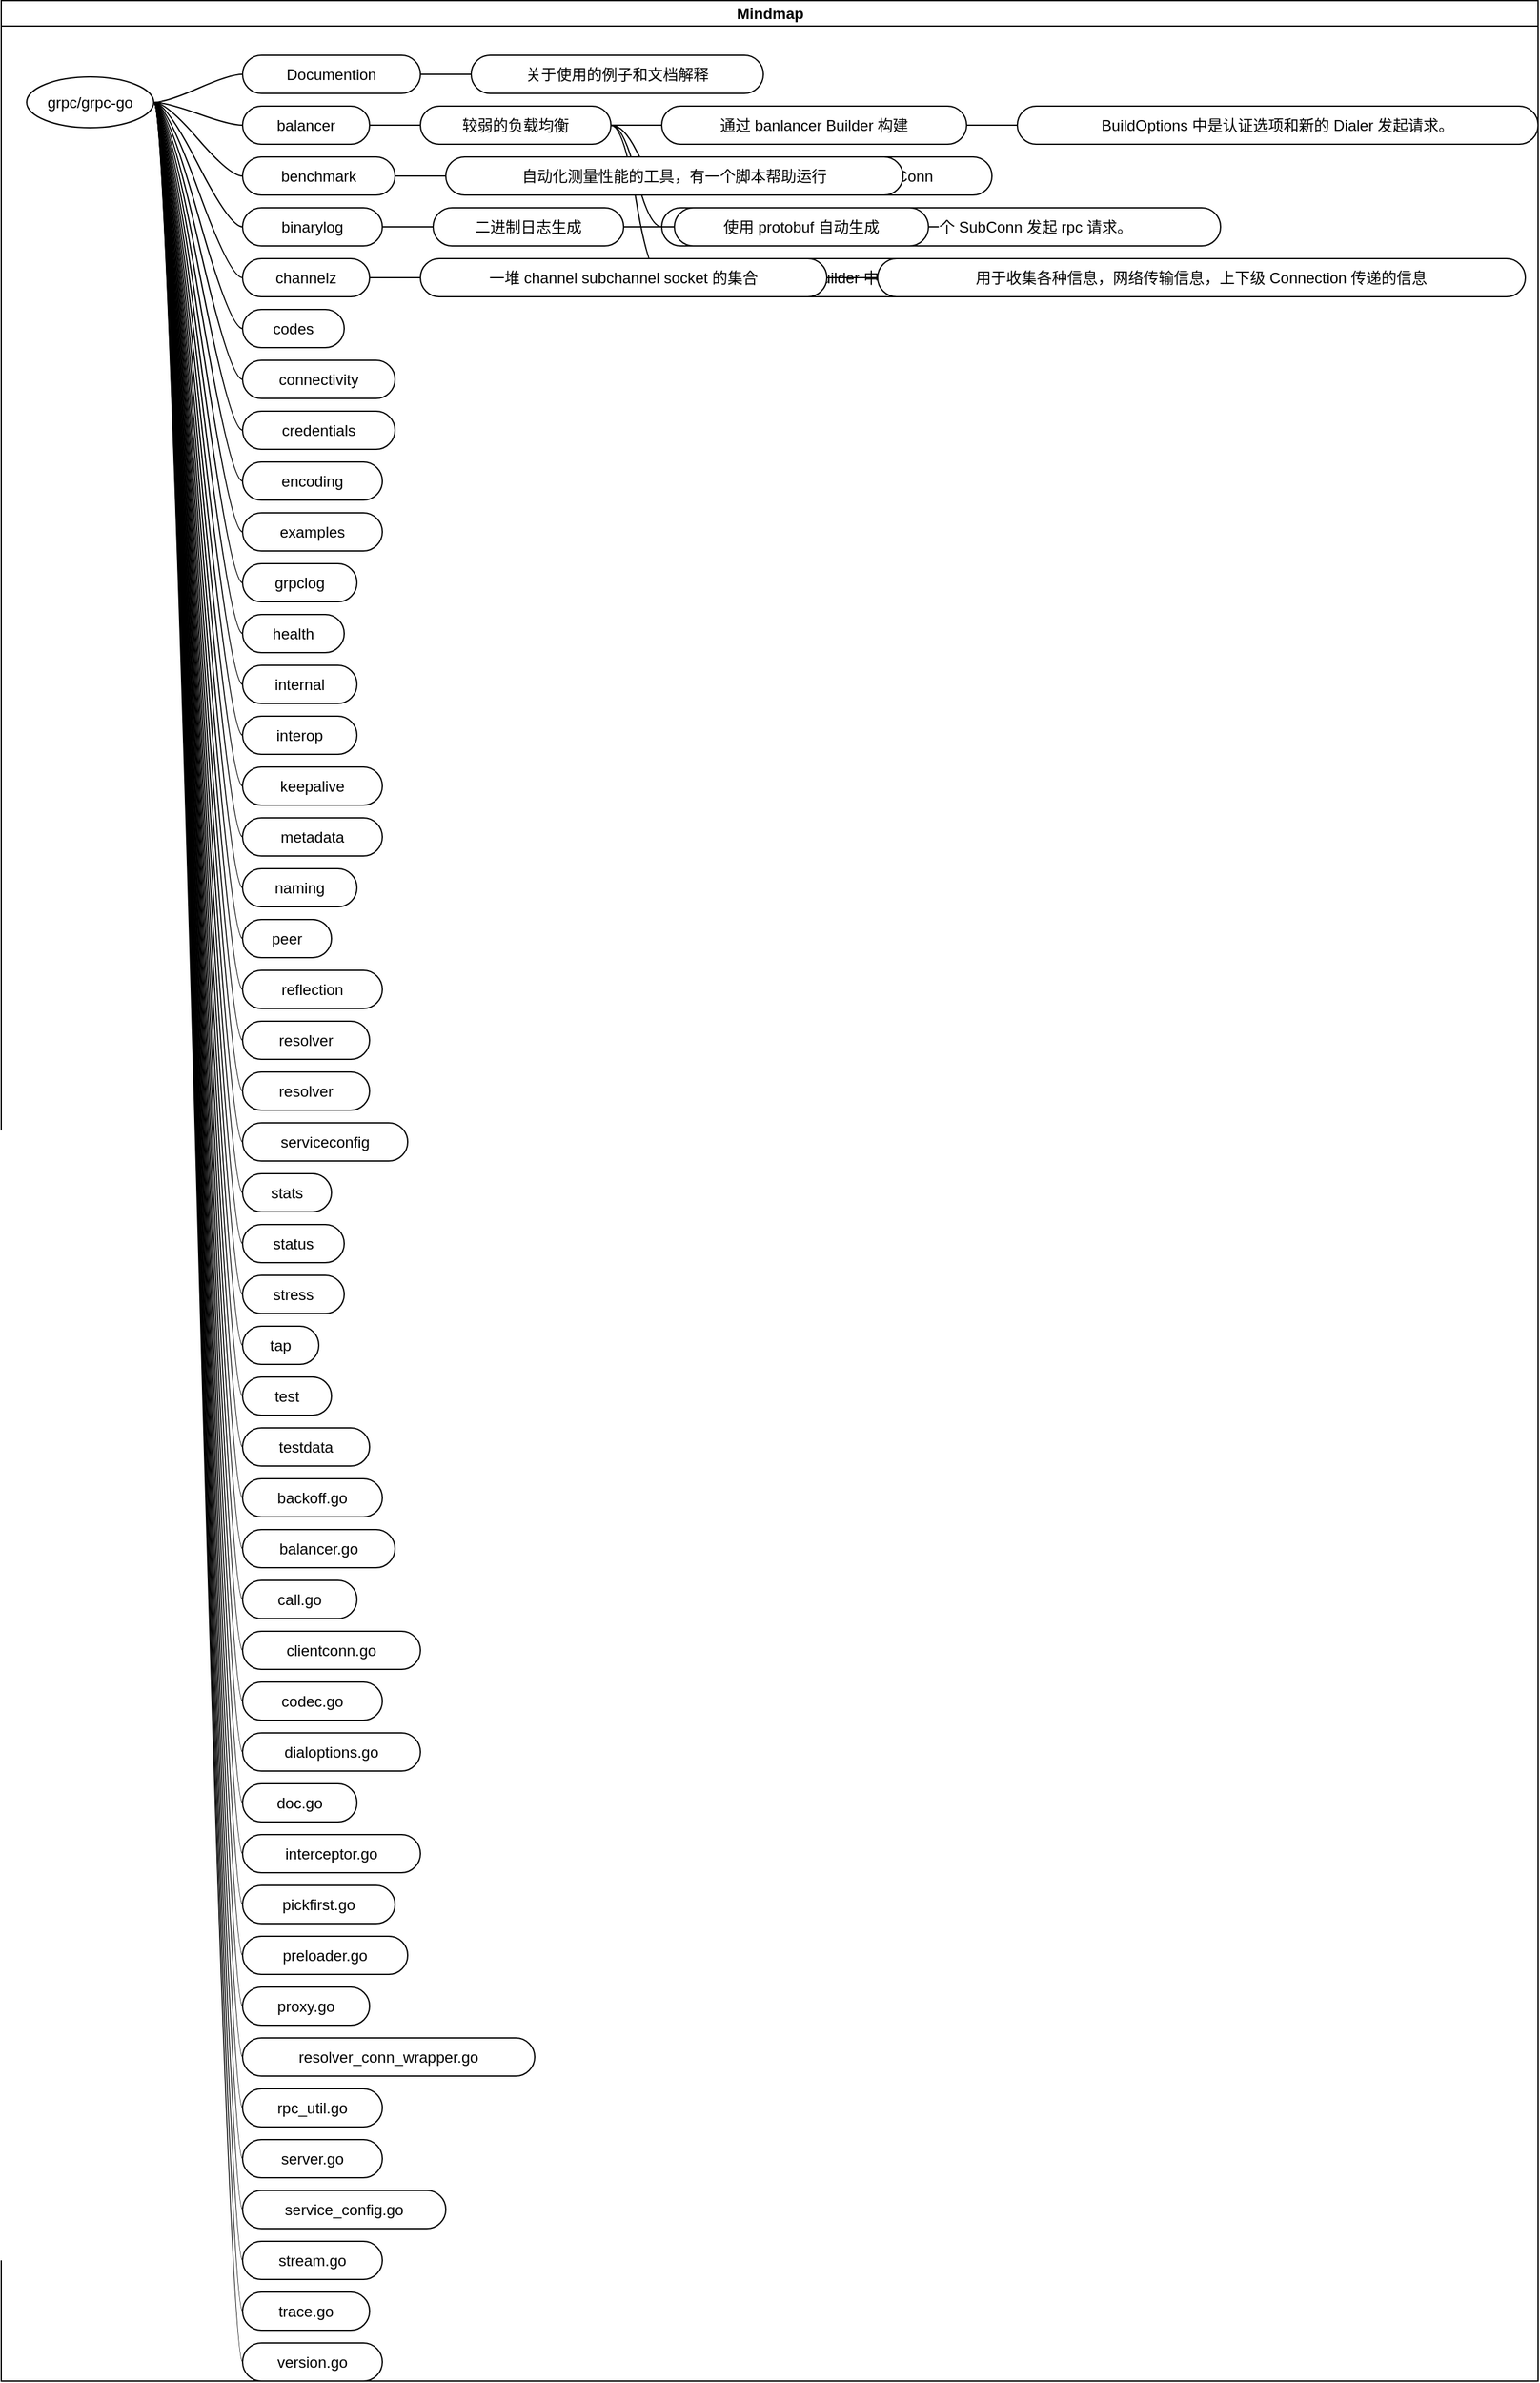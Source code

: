 <mxfile version="11.0.5" type="github"><diagram id="WzbWaNnA36ifMkDq0x9K" name="Page-1"><mxGraphModel dx="1426" dy="879" grid="1" gridSize="10" guides="1" tooltips="1" connect="1" arrows="1" fold="1" page="1" pageScale="1" pageWidth="827" pageHeight="1169" math="0" shadow="0"><root><mxCell id="0"/><mxCell id="1" parent="0"/><mxCell id="TxRJ0odnfyCISJ3edF9b-1" value="Mindmap" style="swimlane;html=1;startSize=20;horizontal=1;containerType=tree;" parent="1" vertex="1"><mxGeometry x="115" y="21.5" width="1210" height="1873" as="geometry"/></mxCell><mxCell id="TxRJ0odnfyCISJ3edF9b-2" value="" style="edgeStyle=entityRelationEdgeStyle;startArrow=none;endArrow=none;segment=10;curved=1;" parent="TxRJ0odnfyCISJ3edF9b-1" source="TxRJ0odnfyCISJ3edF9b-6" target="TxRJ0odnfyCISJ3edF9b-7" edge="1"><mxGeometry relative="1" as="geometry"/></mxCell><mxCell id="TxRJ0odnfyCISJ3edF9b-6" value="grpc/grpc-go" style="ellipse;whiteSpace=wrap;html=1;align=center;container=1;recursiveResize=0;treeFolding=1;treeMoving=1;" parent="TxRJ0odnfyCISJ3edF9b-1" vertex="1"><mxGeometry x="20" y="60" width="100" height="40" as="geometry"/></mxCell><mxCell id="TxRJ0odnfyCISJ3edF9b-7" value="Documention" style="whiteSpace=wrap;html=1;rounded=1;arcSize=50;align=center;verticalAlign=middle;container=1;recursiveResize=0;strokeWidth=1;autosize=1;spacing=4;treeFolding=1;treeMoving=1;" parent="TxRJ0odnfyCISJ3edF9b-1" vertex="1"><mxGeometry x="190" y="43" width="140" height="30" as="geometry"/></mxCell><mxCell id="TxRJ0odnfyCISJ3edF9b-13" value="" style="edgeStyle=entityRelationEdgeStyle;startArrow=none;endArrow=none;segment=10;curved=1;" parent="TxRJ0odnfyCISJ3edF9b-1" source="TxRJ0odnfyCISJ3edF9b-6" target="TxRJ0odnfyCISJ3edF9b-14" edge="1"><mxGeometry relative="1" as="geometry"><mxPoint x="140" y="100" as="sourcePoint"/></mxGeometry></mxCell><mxCell id="TxRJ0odnfyCISJ3edF9b-14" value="balancer" style="whiteSpace=wrap;html=1;rounded=1;arcSize=50;align=center;verticalAlign=middle;container=1;recursiveResize=0;strokeWidth=1;autosize=1;spacing=4;treeFolding=1;treeMoving=1;" parent="TxRJ0odnfyCISJ3edF9b-1" vertex="1"><mxGeometry x="190" y="83" width="100" height="30" as="geometry"/></mxCell><mxCell id="TxRJ0odnfyCISJ3edF9b-19" value="" style="edgeStyle=entityRelationEdgeStyle;startArrow=none;endArrow=none;segment=10;curved=1;" parent="TxRJ0odnfyCISJ3edF9b-1" source="TxRJ0odnfyCISJ3edF9b-6" target="TxRJ0odnfyCISJ3edF9b-20" edge="1"><mxGeometry relative="1" as="geometry"><mxPoint x="140" y="100" as="sourcePoint"/></mxGeometry></mxCell><mxCell id="TxRJ0odnfyCISJ3edF9b-20" value="benchmark" style="whiteSpace=wrap;html=1;rounded=1;arcSize=50;align=center;verticalAlign=middle;container=1;recursiveResize=0;strokeWidth=1;autosize=1;spacing=4;treeFolding=1;treeMoving=1;" parent="TxRJ0odnfyCISJ3edF9b-1" vertex="1"><mxGeometry x="190" y="123" width="120" height="30" as="geometry"/></mxCell><mxCell id="TxRJ0odnfyCISJ3edF9b-21" value="" style="edgeStyle=entityRelationEdgeStyle;startArrow=none;endArrow=none;segment=10;curved=1;" parent="TxRJ0odnfyCISJ3edF9b-1" source="TxRJ0odnfyCISJ3edF9b-6" target="TxRJ0odnfyCISJ3edF9b-22" edge="1"><mxGeometry relative="1" as="geometry"><mxPoint x="140" y="100" as="sourcePoint"/></mxGeometry></mxCell><mxCell id="TxRJ0odnfyCISJ3edF9b-22" value="binarylog" style="whiteSpace=wrap;html=1;rounded=1;arcSize=50;align=center;verticalAlign=middle;container=1;recursiveResize=0;strokeWidth=1;autosize=1;spacing=4;treeFolding=1;treeMoving=1;" parent="TxRJ0odnfyCISJ3edF9b-1" vertex="1"><mxGeometry x="190" y="163" width="110" height="30" as="geometry"/></mxCell><mxCell id="TxRJ0odnfyCISJ3edF9b-23" value="" style="edgeStyle=entityRelationEdgeStyle;startArrow=none;endArrow=none;segment=10;curved=1;" parent="TxRJ0odnfyCISJ3edF9b-1" source="TxRJ0odnfyCISJ3edF9b-6" target="TxRJ0odnfyCISJ3edF9b-24" edge="1"><mxGeometry relative="1" as="geometry"><mxPoint x="140" y="100" as="sourcePoint"/></mxGeometry></mxCell><mxCell id="TxRJ0odnfyCISJ3edF9b-24" value="channelz" style="whiteSpace=wrap;html=1;rounded=1;arcSize=50;align=center;verticalAlign=middle;container=1;recursiveResize=0;strokeWidth=1;autosize=1;spacing=4;treeFolding=1;treeMoving=1;" parent="TxRJ0odnfyCISJ3edF9b-1" vertex="1"><mxGeometry x="190" y="203" width="100" height="30" as="geometry"/></mxCell><mxCell id="TxRJ0odnfyCISJ3edF9b-25" value="" style="edgeStyle=entityRelationEdgeStyle;startArrow=none;endArrow=none;segment=10;curved=1;" parent="TxRJ0odnfyCISJ3edF9b-1" source="TxRJ0odnfyCISJ3edF9b-6" target="TxRJ0odnfyCISJ3edF9b-26" edge="1"><mxGeometry relative="1" as="geometry"><mxPoint x="140" y="100" as="sourcePoint"/></mxGeometry></mxCell><mxCell id="TxRJ0odnfyCISJ3edF9b-26" value="codes&lt;br&gt;" style="whiteSpace=wrap;html=1;rounded=1;arcSize=50;align=center;verticalAlign=middle;container=1;recursiveResize=0;strokeWidth=1;autosize=1;spacing=4;treeFolding=1;treeMoving=1;" parent="TxRJ0odnfyCISJ3edF9b-1" vertex="1"><mxGeometry x="190" y="243" width="80" height="30" as="geometry"/></mxCell><mxCell id="TxRJ0odnfyCISJ3edF9b-27" value="" style="edgeStyle=entityRelationEdgeStyle;startArrow=none;endArrow=none;segment=10;curved=1;" parent="TxRJ0odnfyCISJ3edF9b-1" source="TxRJ0odnfyCISJ3edF9b-6" target="TxRJ0odnfyCISJ3edF9b-28" edge="1"><mxGeometry relative="1" as="geometry"><mxPoint x="140" y="100" as="sourcePoint"/></mxGeometry></mxCell><mxCell id="TxRJ0odnfyCISJ3edF9b-28" value="connectivity" style="whiteSpace=wrap;html=1;rounded=1;arcSize=50;align=center;verticalAlign=middle;container=1;recursiveResize=0;strokeWidth=1;autosize=1;spacing=4;treeFolding=1;treeMoving=1;" parent="TxRJ0odnfyCISJ3edF9b-1" vertex="1"><mxGeometry x="190" y="283" width="120" height="30" as="geometry"/></mxCell><mxCell id="TxRJ0odnfyCISJ3edF9b-29" value="" style="edgeStyle=entityRelationEdgeStyle;startArrow=none;endArrow=none;segment=10;curved=1;" parent="TxRJ0odnfyCISJ3edF9b-1" source="TxRJ0odnfyCISJ3edF9b-6" target="TxRJ0odnfyCISJ3edF9b-30" edge="1"><mxGeometry relative="1" as="geometry"><mxPoint x="140" y="100" as="sourcePoint"/></mxGeometry></mxCell><mxCell id="TxRJ0odnfyCISJ3edF9b-30" value="credentials&lt;br&gt;" style="whiteSpace=wrap;html=1;rounded=1;arcSize=50;align=center;verticalAlign=middle;container=1;recursiveResize=0;strokeWidth=1;autosize=1;spacing=4;treeFolding=1;treeMoving=1;" parent="TxRJ0odnfyCISJ3edF9b-1" vertex="1"><mxGeometry x="190" y="323" width="120" height="30" as="geometry"/></mxCell><mxCell id="TxRJ0odnfyCISJ3edF9b-31" value="" style="edgeStyle=entityRelationEdgeStyle;startArrow=none;endArrow=none;segment=10;curved=1;" parent="TxRJ0odnfyCISJ3edF9b-1" source="TxRJ0odnfyCISJ3edF9b-6" target="TxRJ0odnfyCISJ3edF9b-32" edge="1"><mxGeometry relative="1" as="geometry"><mxPoint x="140" y="100" as="sourcePoint"/></mxGeometry></mxCell><mxCell id="TxRJ0odnfyCISJ3edF9b-32" value="encoding&lt;br&gt;" style="whiteSpace=wrap;html=1;rounded=1;arcSize=50;align=center;verticalAlign=middle;container=1;recursiveResize=0;strokeWidth=1;autosize=1;spacing=4;treeFolding=1;treeMoving=1;" parent="TxRJ0odnfyCISJ3edF9b-1" vertex="1"><mxGeometry x="190" y="363" width="110" height="30" as="geometry"/></mxCell><mxCell id="TxRJ0odnfyCISJ3edF9b-33" value="" style="edgeStyle=entityRelationEdgeStyle;startArrow=none;endArrow=none;segment=10;curved=1;" parent="TxRJ0odnfyCISJ3edF9b-1" source="TxRJ0odnfyCISJ3edF9b-6" target="TxRJ0odnfyCISJ3edF9b-34" edge="1"><mxGeometry relative="1" as="geometry"><mxPoint x="140" y="100" as="sourcePoint"/></mxGeometry></mxCell><mxCell id="TxRJ0odnfyCISJ3edF9b-34" value="examples&lt;br&gt;" style="whiteSpace=wrap;html=1;rounded=1;arcSize=50;align=center;verticalAlign=middle;container=1;recursiveResize=0;strokeWidth=1;autosize=1;spacing=4;treeFolding=1;treeMoving=1;" parent="TxRJ0odnfyCISJ3edF9b-1" vertex="1"><mxGeometry x="190" y="403" width="110" height="30" as="geometry"/></mxCell><mxCell id="TxRJ0odnfyCISJ3edF9b-35" value="" style="edgeStyle=entityRelationEdgeStyle;startArrow=none;endArrow=none;segment=10;curved=1;" parent="TxRJ0odnfyCISJ3edF9b-1" source="TxRJ0odnfyCISJ3edF9b-6" target="TxRJ0odnfyCISJ3edF9b-36" edge="1"><mxGeometry relative="1" as="geometry"><mxPoint x="140" y="100" as="sourcePoint"/></mxGeometry></mxCell><mxCell id="TxRJ0odnfyCISJ3edF9b-36" value="grpclog&lt;br&gt;" style="whiteSpace=wrap;html=1;rounded=1;arcSize=50;align=center;verticalAlign=middle;container=1;recursiveResize=0;strokeWidth=1;autosize=1;spacing=4;treeFolding=1;treeMoving=1;" parent="TxRJ0odnfyCISJ3edF9b-1" vertex="1"><mxGeometry x="190" y="443" width="90" height="30" as="geometry"/></mxCell><mxCell id="TxRJ0odnfyCISJ3edF9b-37" value="" style="edgeStyle=entityRelationEdgeStyle;startArrow=none;endArrow=none;segment=10;curved=1;" parent="TxRJ0odnfyCISJ3edF9b-1" source="TxRJ0odnfyCISJ3edF9b-6" target="TxRJ0odnfyCISJ3edF9b-38" edge="1"><mxGeometry relative="1" as="geometry"><mxPoint x="140" y="100" as="sourcePoint"/></mxGeometry></mxCell><mxCell id="TxRJ0odnfyCISJ3edF9b-38" value="health" style="whiteSpace=wrap;html=1;rounded=1;arcSize=50;align=center;verticalAlign=middle;container=1;recursiveResize=0;strokeWidth=1;autosize=1;spacing=4;treeFolding=1;treeMoving=1;" parent="TxRJ0odnfyCISJ3edF9b-1" vertex="1"><mxGeometry x="190" y="483" width="80" height="30" as="geometry"/></mxCell><mxCell id="TxRJ0odnfyCISJ3edF9b-39" value="" style="edgeStyle=entityRelationEdgeStyle;startArrow=none;endArrow=none;segment=10;curved=1;" parent="TxRJ0odnfyCISJ3edF9b-1" source="TxRJ0odnfyCISJ3edF9b-6" target="TxRJ0odnfyCISJ3edF9b-40" edge="1"><mxGeometry relative="1" as="geometry"><mxPoint x="140" y="100" as="sourcePoint"/></mxGeometry></mxCell><mxCell id="TxRJ0odnfyCISJ3edF9b-40" value="internal" style="whiteSpace=wrap;html=1;rounded=1;arcSize=50;align=center;verticalAlign=middle;container=1;recursiveResize=0;strokeWidth=1;autosize=1;spacing=4;treeFolding=1;treeMoving=1;" parent="TxRJ0odnfyCISJ3edF9b-1" vertex="1"><mxGeometry x="190" y="523" width="90" height="30" as="geometry"/></mxCell><mxCell id="TxRJ0odnfyCISJ3edF9b-41" value="" style="edgeStyle=entityRelationEdgeStyle;startArrow=none;endArrow=none;segment=10;curved=1;" parent="TxRJ0odnfyCISJ3edF9b-1" source="TxRJ0odnfyCISJ3edF9b-6" target="TxRJ0odnfyCISJ3edF9b-42" edge="1"><mxGeometry relative="1" as="geometry"><mxPoint x="140" y="100" as="sourcePoint"/></mxGeometry></mxCell><mxCell id="TxRJ0odnfyCISJ3edF9b-42" value="interop" style="whiteSpace=wrap;html=1;rounded=1;arcSize=50;align=center;verticalAlign=middle;container=1;recursiveResize=0;strokeWidth=1;autosize=1;spacing=4;treeFolding=1;treeMoving=1;" parent="TxRJ0odnfyCISJ3edF9b-1" vertex="1"><mxGeometry x="190" y="563" width="90" height="30" as="geometry"/></mxCell><mxCell id="TxRJ0odnfyCISJ3edF9b-43" value="" style="edgeStyle=entityRelationEdgeStyle;startArrow=none;endArrow=none;segment=10;curved=1;" parent="TxRJ0odnfyCISJ3edF9b-1" source="TxRJ0odnfyCISJ3edF9b-6" target="TxRJ0odnfyCISJ3edF9b-44" edge="1"><mxGeometry relative="1" as="geometry"><mxPoint x="140" y="100" as="sourcePoint"/></mxGeometry></mxCell><mxCell id="TxRJ0odnfyCISJ3edF9b-44" value="keepalive" style="whiteSpace=wrap;html=1;rounded=1;arcSize=50;align=center;verticalAlign=middle;container=1;recursiveResize=0;strokeWidth=1;autosize=1;spacing=4;treeFolding=1;treeMoving=1;" parent="TxRJ0odnfyCISJ3edF9b-1" vertex="1"><mxGeometry x="190" y="603" width="110" height="30" as="geometry"/></mxCell><mxCell id="TxRJ0odnfyCISJ3edF9b-45" value="" style="edgeStyle=entityRelationEdgeStyle;startArrow=none;endArrow=none;segment=10;curved=1;" parent="TxRJ0odnfyCISJ3edF9b-1" source="TxRJ0odnfyCISJ3edF9b-6" target="TxRJ0odnfyCISJ3edF9b-46" edge="1"><mxGeometry relative="1" as="geometry"><mxPoint x="140" y="100" as="sourcePoint"/></mxGeometry></mxCell><mxCell id="TxRJ0odnfyCISJ3edF9b-46" value="metadata" style="whiteSpace=wrap;html=1;rounded=1;arcSize=50;align=center;verticalAlign=middle;container=1;recursiveResize=0;strokeWidth=1;autosize=1;spacing=4;treeFolding=1;treeMoving=1;" parent="TxRJ0odnfyCISJ3edF9b-1" vertex="1"><mxGeometry x="190" y="643" width="110" height="30" as="geometry"/></mxCell><mxCell id="TxRJ0odnfyCISJ3edF9b-47" value="" style="edgeStyle=entityRelationEdgeStyle;startArrow=none;endArrow=none;segment=10;curved=1;" parent="TxRJ0odnfyCISJ3edF9b-1" source="TxRJ0odnfyCISJ3edF9b-6" target="TxRJ0odnfyCISJ3edF9b-48" edge="1"><mxGeometry relative="1" as="geometry"><mxPoint x="140" y="100" as="sourcePoint"/></mxGeometry></mxCell><mxCell id="TxRJ0odnfyCISJ3edF9b-48" value="naming" style="whiteSpace=wrap;html=1;rounded=1;arcSize=50;align=center;verticalAlign=middle;container=1;recursiveResize=0;strokeWidth=1;autosize=1;spacing=4;treeFolding=1;treeMoving=1;" parent="TxRJ0odnfyCISJ3edF9b-1" vertex="1"><mxGeometry x="190" y="683" width="90" height="30" as="geometry"/></mxCell><mxCell id="TxRJ0odnfyCISJ3edF9b-49" value="" style="edgeStyle=entityRelationEdgeStyle;startArrow=none;endArrow=none;segment=10;curved=1;" parent="TxRJ0odnfyCISJ3edF9b-1" source="TxRJ0odnfyCISJ3edF9b-6" target="TxRJ0odnfyCISJ3edF9b-50" edge="1"><mxGeometry relative="1" as="geometry"><mxPoint x="140" y="100" as="sourcePoint"/></mxGeometry></mxCell><mxCell id="TxRJ0odnfyCISJ3edF9b-50" value="peer" style="whiteSpace=wrap;html=1;rounded=1;arcSize=50;align=center;verticalAlign=middle;container=1;recursiveResize=0;strokeWidth=1;autosize=1;spacing=4;treeFolding=1;treeMoving=1;" parent="TxRJ0odnfyCISJ3edF9b-1" vertex="1"><mxGeometry x="190" y="723" width="70" height="30" as="geometry"/></mxCell><mxCell id="TxRJ0odnfyCISJ3edF9b-51" value="" style="edgeStyle=entityRelationEdgeStyle;startArrow=none;endArrow=none;segment=10;curved=1;" parent="TxRJ0odnfyCISJ3edF9b-1" source="TxRJ0odnfyCISJ3edF9b-6" target="TxRJ0odnfyCISJ3edF9b-52" edge="1"><mxGeometry relative="1" as="geometry"><mxPoint x="140" y="100" as="sourcePoint"/></mxGeometry></mxCell><mxCell id="TxRJ0odnfyCISJ3edF9b-52" value="reflection" style="whiteSpace=wrap;html=1;rounded=1;arcSize=50;align=center;verticalAlign=middle;container=1;recursiveResize=0;strokeWidth=1;autosize=1;spacing=4;treeFolding=1;treeMoving=1;" parent="TxRJ0odnfyCISJ3edF9b-1" vertex="1"><mxGeometry x="190" y="763" width="110" height="30" as="geometry"/></mxCell><mxCell id="TxRJ0odnfyCISJ3edF9b-53" value="" style="edgeStyle=entityRelationEdgeStyle;startArrow=none;endArrow=none;segment=10;curved=1;" parent="TxRJ0odnfyCISJ3edF9b-1" source="TxRJ0odnfyCISJ3edF9b-6" target="TxRJ0odnfyCISJ3edF9b-54" edge="1"><mxGeometry relative="1" as="geometry"><mxPoint x="140" y="100" as="sourcePoint"/></mxGeometry></mxCell><mxCell id="TxRJ0odnfyCISJ3edF9b-54" value="resolver" style="whiteSpace=wrap;html=1;rounded=1;arcSize=50;align=center;verticalAlign=middle;container=1;recursiveResize=0;strokeWidth=1;autosize=1;spacing=4;treeFolding=1;treeMoving=1;" parent="TxRJ0odnfyCISJ3edF9b-1" vertex="1"><mxGeometry x="190" y="803" width="100" height="30" as="geometry"/></mxCell><mxCell id="TxRJ0odnfyCISJ3edF9b-55" value="" style="edgeStyle=entityRelationEdgeStyle;startArrow=none;endArrow=none;segment=10;curved=1;" parent="TxRJ0odnfyCISJ3edF9b-1" source="TxRJ0odnfyCISJ3edF9b-6" target="TxRJ0odnfyCISJ3edF9b-56" edge="1"><mxGeometry relative="1" as="geometry"><mxPoint x="140" y="100" as="sourcePoint"/></mxGeometry></mxCell><mxCell id="TxRJ0odnfyCISJ3edF9b-56" value="resolver" style="whiteSpace=wrap;html=1;rounded=1;arcSize=50;align=center;verticalAlign=middle;container=1;recursiveResize=0;strokeWidth=1;autosize=1;spacing=4;treeFolding=1;treeMoving=1;" parent="TxRJ0odnfyCISJ3edF9b-1" vertex="1"><mxGeometry x="190" y="843" width="100" height="30" as="geometry"/></mxCell><mxCell id="TxRJ0odnfyCISJ3edF9b-57" value="" style="edgeStyle=entityRelationEdgeStyle;startArrow=none;endArrow=none;segment=10;curved=1;" parent="TxRJ0odnfyCISJ3edF9b-1" source="TxRJ0odnfyCISJ3edF9b-6" target="TxRJ0odnfyCISJ3edF9b-58" edge="1"><mxGeometry relative="1" as="geometry"><mxPoint x="140" y="100" as="sourcePoint"/></mxGeometry></mxCell><mxCell id="TxRJ0odnfyCISJ3edF9b-58" value="serviceconfig" style="whiteSpace=wrap;html=1;rounded=1;arcSize=50;align=center;verticalAlign=middle;container=1;recursiveResize=0;strokeWidth=1;autosize=1;spacing=4;treeFolding=1;treeMoving=1;" parent="TxRJ0odnfyCISJ3edF9b-1" vertex="1"><mxGeometry x="190" y="883" width="130" height="30" as="geometry"/></mxCell><mxCell id="TxRJ0odnfyCISJ3edF9b-59" value="" style="edgeStyle=entityRelationEdgeStyle;startArrow=none;endArrow=none;segment=10;curved=1;" parent="TxRJ0odnfyCISJ3edF9b-1" source="TxRJ0odnfyCISJ3edF9b-6" target="TxRJ0odnfyCISJ3edF9b-60" edge="1"><mxGeometry relative="1" as="geometry"><mxPoint x="140" y="100" as="sourcePoint"/></mxGeometry></mxCell><mxCell id="TxRJ0odnfyCISJ3edF9b-60" value="stats" style="whiteSpace=wrap;html=1;rounded=1;arcSize=50;align=center;verticalAlign=middle;container=1;recursiveResize=0;strokeWidth=1;autosize=1;spacing=4;treeFolding=1;treeMoving=1;" parent="TxRJ0odnfyCISJ3edF9b-1" vertex="1"><mxGeometry x="190" y="923" width="70" height="30" as="geometry"/></mxCell><mxCell id="TxRJ0odnfyCISJ3edF9b-61" value="" style="edgeStyle=entityRelationEdgeStyle;startArrow=none;endArrow=none;segment=10;curved=1;" parent="TxRJ0odnfyCISJ3edF9b-1" source="TxRJ0odnfyCISJ3edF9b-6" target="TxRJ0odnfyCISJ3edF9b-62" edge="1"><mxGeometry relative="1" as="geometry"><mxPoint x="140" y="100" as="sourcePoint"/></mxGeometry></mxCell><mxCell id="TxRJ0odnfyCISJ3edF9b-62" value="status" style="whiteSpace=wrap;html=1;rounded=1;arcSize=50;align=center;verticalAlign=middle;container=1;recursiveResize=0;strokeWidth=1;autosize=1;spacing=4;treeFolding=1;treeMoving=1;" parent="TxRJ0odnfyCISJ3edF9b-1" vertex="1"><mxGeometry x="190" y="963" width="80" height="30" as="geometry"/></mxCell><mxCell id="TxRJ0odnfyCISJ3edF9b-63" value="" style="edgeStyle=entityRelationEdgeStyle;startArrow=none;endArrow=none;segment=10;curved=1;" parent="TxRJ0odnfyCISJ3edF9b-1" source="TxRJ0odnfyCISJ3edF9b-6" target="TxRJ0odnfyCISJ3edF9b-64" edge="1"><mxGeometry relative="1" as="geometry"><mxPoint x="140" y="100" as="sourcePoint"/></mxGeometry></mxCell><mxCell id="TxRJ0odnfyCISJ3edF9b-64" value="stress" style="whiteSpace=wrap;html=1;rounded=1;arcSize=50;align=center;verticalAlign=middle;container=1;recursiveResize=0;strokeWidth=1;autosize=1;spacing=4;treeFolding=1;treeMoving=1;" parent="TxRJ0odnfyCISJ3edF9b-1" vertex="1"><mxGeometry x="190" y="1003" width="80" height="30" as="geometry"/></mxCell><mxCell id="TxRJ0odnfyCISJ3edF9b-65" value="" style="edgeStyle=entityRelationEdgeStyle;startArrow=none;endArrow=none;segment=10;curved=1;" parent="TxRJ0odnfyCISJ3edF9b-1" source="TxRJ0odnfyCISJ3edF9b-6" target="TxRJ0odnfyCISJ3edF9b-66" edge="1"><mxGeometry relative="1" as="geometry"><mxPoint x="140" y="100" as="sourcePoint"/></mxGeometry></mxCell><mxCell id="TxRJ0odnfyCISJ3edF9b-66" value="tap" style="whiteSpace=wrap;html=1;rounded=1;arcSize=50;align=center;verticalAlign=middle;container=1;recursiveResize=0;strokeWidth=1;autosize=1;spacing=4;treeFolding=1;treeMoving=1;" parent="TxRJ0odnfyCISJ3edF9b-1" vertex="1"><mxGeometry x="190" y="1043" width="60" height="30" as="geometry"/></mxCell><mxCell id="TxRJ0odnfyCISJ3edF9b-67" value="" style="edgeStyle=entityRelationEdgeStyle;startArrow=none;endArrow=none;segment=10;curved=1;" parent="TxRJ0odnfyCISJ3edF9b-1" source="TxRJ0odnfyCISJ3edF9b-6" target="TxRJ0odnfyCISJ3edF9b-68" edge="1"><mxGeometry relative="1" as="geometry"><mxPoint x="140" y="100" as="sourcePoint"/></mxGeometry></mxCell><mxCell id="TxRJ0odnfyCISJ3edF9b-68" value="test" style="whiteSpace=wrap;html=1;rounded=1;arcSize=50;align=center;verticalAlign=middle;container=1;recursiveResize=0;strokeWidth=1;autosize=1;spacing=4;treeFolding=1;treeMoving=1;" parent="TxRJ0odnfyCISJ3edF9b-1" vertex="1"><mxGeometry x="190" y="1083" width="70" height="30" as="geometry"/></mxCell><mxCell id="TxRJ0odnfyCISJ3edF9b-69" value="" style="edgeStyle=entityRelationEdgeStyle;startArrow=none;endArrow=none;segment=10;curved=1;" parent="TxRJ0odnfyCISJ3edF9b-1" source="TxRJ0odnfyCISJ3edF9b-6" target="TxRJ0odnfyCISJ3edF9b-70" edge="1"><mxGeometry relative="1" as="geometry"><mxPoint x="140" y="100" as="sourcePoint"/></mxGeometry></mxCell><mxCell id="TxRJ0odnfyCISJ3edF9b-70" value="testdata" style="whiteSpace=wrap;html=1;rounded=1;arcSize=50;align=center;verticalAlign=middle;container=1;recursiveResize=0;strokeWidth=1;autosize=1;spacing=4;treeFolding=1;treeMoving=1;" parent="TxRJ0odnfyCISJ3edF9b-1" vertex="1"><mxGeometry x="190" y="1123" width="100" height="30" as="geometry"/></mxCell><mxCell id="TxRJ0odnfyCISJ3edF9b-71" value="" style="edgeStyle=entityRelationEdgeStyle;startArrow=none;endArrow=none;segment=10;curved=1;" parent="TxRJ0odnfyCISJ3edF9b-1" source="TxRJ0odnfyCISJ3edF9b-6" target="TxRJ0odnfyCISJ3edF9b-72" edge="1"><mxGeometry relative="1" as="geometry"><mxPoint x="140" y="100" as="sourcePoint"/></mxGeometry></mxCell><mxCell id="TxRJ0odnfyCISJ3edF9b-72" value="backoff.go" style="whiteSpace=wrap;html=1;rounded=1;arcSize=50;align=center;verticalAlign=middle;container=1;recursiveResize=0;strokeWidth=1;autosize=1;spacing=4;treeFolding=1;treeMoving=1;" parent="TxRJ0odnfyCISJ3edF9b-1" vertex="1"><mxGeometry x="190" y="1163" width="110" height="30" as="geometry"/></mxCell><mxCell id="TxRJ0odnfyCISJ3edF9b-73" value="" style="edgeStyle=entityRelationEdgeStyle;startArrow=none;endArrow=none;segment=10;curved=1;" parent="TxRJ0odnfyCISJ3edF9b-1" source="TxRJ0odnfyCISJ3edF9b-6" target="TxRJ0odnfyCISJ3edF9b-74" edge="1"><mxGeometry relative="1" as="geometry"><mxPoint x="140" y="100" as="sourcePoint"/></mxGeometry></mxCell><mxCell id="TxRJ0odnfyCISJ3edF9b-74" value="balancer.go" style="whiteSpace=wrap;html=1;rounded=1;arcSize=50;align=center;verticalAlign=middle;container=1;recursiveResize=0;strokeWidth=1;autosize=1;spacing=4;treeFolding=1;treeMoving=1;" parent="TxRJ0odnfyCISJ3edF9b-1" vertex="1"><mxGeometry x="190" y="1203" width="120" height="30" as="geometry"/></mxCell><mxCell id="TxRJ0odnfyCISJ3edF9b-75" value="" style="edgeStyle=entityRelationEdgeStyle;startArrow=none;endArrow=none;segment=10;curved=1;" parent="TxRJ0odnfyCISJ3edF9b-1" source="TxRJ0odnfyCISJ3edF9b-6" target="TxRJ0odnfyCISJ3edF9b-76" edge="1"><mxGeometry relative="1" as="geometry"><mxPoint x="140" y="100" as="sourcePoint"/></mxGeometry></mxCell><mxCell id="TxRJ0odnfyCISJ3edF9b-76" value="call.go" style="whiteSpace=wrap;html=1;rounded=1;arcSize=50;align=center;verticalAlign=middle;container=1;recursiveResize=0;strokeWidth=1;autosize=1;spacing=4;treeFolding=1;treeMoving=1;" parent="TxRJ0odnfyCISJ3edF9b-1" vertex="1"><mxGeometry x="190" y="1243" width="90" height="30" as="geometry"/></mxCell><mxCell id="TxRJ0odnfyCISJ3edF9b-77" value="" style="edgeStyle=entityRelationEdgeStyle;startArrow=none;endArrow=none;segment=10;curved=1;" parent="TxRJ0odnfyCISJ3edF9b-1" source="TxRJ0odnfyCISJ3edF9b-6" target="TxRJ0odnfyCISJ3edF9b-78" edge="1"><mxGeometry relative="1" as="geometry"><mxPoint x="140" y="100" as="sourcePoint"/></mxGeometry></mxCell><mxCell id="TxRJ0odnfyCISJ3edF9b-78" value="clientconn.go" style="whiteSpace=wrap;html=1;rounded=1;arcSize=50;align=center;verticalAlign=middle;container=1;recursiveResize=0;strokeWidth=1;autosize=1;spacing=4;treeFolding=1;treeMoving=1;" parent="TxRJ0odnfyCISJ3edF9b-1" vertex="1"><mxGeometry x="190" y="1283" width="140" height="30" as="geometry"/></mxCell><mxCell id="TxRJ0odnfyCISJ3edF9b-79" value="" style="edgeStyle=entityRelationEdgeStyle;startArrow=none;endArrow=none;segment=10;curved=1;" parent="TxRJ0odnfyCISJ3edF9b-1" source="TxRJ0odnfyCISJ3edF9b-6" target="TxRJ0odnfyCISJ3edF9b-80" edge="1"><mxGeometry relative="1" as="geometry"><mxPoint x="140" y="100" as="sourcePoint"/></mxGeometry></mxCell><mxCell id="TxRJ0odnfyCISJ3edF9b-80" value="codec.go&lt;br&gt;" style="whiteSpace=wrap;html=1;rounded=1;arcSize=50;align=center;verticalAlign=middle;container=1;recursiveResize=0;strokeWidth=1;autosize=1;spacing=4;treeFolding=1;treeMoving=1;" parent="TxRJ0odnfyCISJ3edF9b-1" vertex="1"><mxGeometry x="190" y="1323" width="110" height="30" as="geometry"/></mxCell><mxCell id="TxRJ0odnfyCISJ3edF9b-81" value="" style="edgeStyle=entityRelationEdgeStyle;startArrow=none;endArrow=none;segment=10;curved=1;" parent="TxRJ0odnfyCISJ3edF9b-1" source="TxRJ0odnfyCISJ3edF9b-6" target="TxRJ0odnfyCISJ3edF9b-82" edge="1"><mxGeometry relative="1" as="geometry"><mxPoint x="140" y="100" as="sourcePoint"/></mxGeometry></mxCell><mxCell id="TxRJ0odnfyCISJ3edF9b-82" value="dialoptions.go" style="whiteSpace=wrap;html=1;rounded=1;arcSize=50;align=center;verticalAlign=middle;container=1;recursiveResize=0;strokeWidth=1;autosize=1;spacing=4;treeFolding=1;treeMoving=1;" parent="TxRJ0odnfyCISJ3edF9b-1" vertex="1"><mxGeometry x="190" y="1363" width="140" height="30" as="geometry"/></mxCell><mxCell id="TxRJ0odnfyCISJ3edF9b-83" value="" style="edgeStyle=entityRelationEdgeStyle;startArrow=none;endArrow=none;segment=10;curved=1;" parent="TxRJ0odnfyCISJ3edF9b-1" source="TxRJ0odnfyCISJ3edF9b-6" target="TxRJ0odnfyCISJ3edF9b-84" edge="1"><mxGeometry relative="1" as="geometry"><mxPoint x="140" y="100" as="sourcePoint"/></mxGeometry></mxCell><mxCell id="TxRJ0odnfyCISJ3edF9b-84" value="doc.go" style="whiteSpace=wrap;html=1;rounded=1;arcSize=50;align=center;verticalAlign=middle;container=1;recursiveResize=0;strokeWidth=1;autosize=1;spacing=4;treeFolding=1;treeMoving=1;" parent="TxRJ0odnfyCISJ3edF9b-1" vertex="1"><mxGeometry x="190" y="1403" width="90" height="30" as="geometry"/></mxCell><mxCell id="TxRJ0odnfyCISJ3edF9b-85" value="" style="edgeStyle=entityRelationEdgeStyle;startArrow=none;endArrow=none;segment=10;curved=1;" parent="TxRJ0odnfyCISJ3edF9b-1" source="TxRJ0odnfyCISJ3edF9b-6" target="TxRJ0odnfyCISJ3edF9b-86" edge="1"><mxGeometry relative="1" as="geometry"><mxPoint x="140" y="100" as="sourcePoint"/></mxGeometry></mxCell><mxCell id="TxRJ0odnfyCISJ3edF9b-86" value="interceptor.go" style="whiteSpace=wrap;html=1;rounded=1;arcSize=50;align=center;verticalAlign=middle;container=1;recursiveResize=0;strokeWidth=1;autosize=1;spacing=4;treeFolding=1;treeMoving=1;" parent="TxRJ0odnfyCISJ3edF9b-1" vertex="1"><mxGeometry x="190" y="1443" width="140" height="30" as="geometry"/></mxCell><mxCell id="TxRJ0odnfyCISJ3edF9b-87" value="" style="edgeStyle=entityRelationEdgeStyle;startArrow=none;endArrow=none;segment=10;curved=1;" parent="TxRJ0odnfyCISJ3edF9b-1" source="TxRJ0odnfyCISJ3edF9b-6" target="TxRJ0odnfyCISJ3edF9b-88" edge="1"><mxGeometry relative="1" as="geometry"><mxPoint x="140" y="100" as="sourcePoint"/></mxGeometry></mxCell><mxCell id="TxRJ0odnfyCISJ3edF9b-88" value="pickfirst.go" style="whiteSpace=wrap;html=1;rounded=1;arcSize=50;align=center;verticalAlign=middle;container=1;recursiveResize=0;strokeWidth=1;autosize=1;spacing=4;treeFolding=1;treeMoving=1;" parent="TxRJ0odnfyCISJ3edF9b-1" vertex="1"><mxGeometry x="190" y="1483" width="120" height="30" as="geometry"/></mxCell><mxCell id="TxRJ0odnfyCISJ3edF9b-89" value="" style="edgeStyle=entityRelationEdgeStyle;startArrow=none;endArrow=none;segment=10;curved=1;" parent="TxRJ0odnfyCISJ3edF9b-1" source="TxRJ0odnfyCISJ3edF9b-6" target="TxRJ0odnfyCISJ3edF9b-90" edge="1"><mxGeometry relative="1" as="geometry"><mxPoint x="140" y="100" as="sourcePoint"/></mxGeometry></mxCell><mxCell id="TxRJ0odnfyCISJ3edF9b-90" value="preloader.go" style="whiteSpace=wrap;html=1;rounded=1;arcSize=50;align=center;verticalAlign=middle;container=1;recursiveResize=0;strokeWidth=1;autosize=1;spacing=4;treeFolding=1;treeMoving=1;" parent="TxRJ0odnfyCISJ3edF9b-1" vertex="1"><mxGeometry x="190" y="1523" width="130" height="30" as="geometry"/></mxCell><mxCell id="TxRJ0odnfyCISJ3edF9b-91" value="" style="edgeStyle=entityRelationEdgeStyle;startArrow=none;endArrow=none;segment=10;curved=1;" parent="TxRJ0odnfyCISJ3edF9b-1" source="TxRJ0odnfyCISJ3edF9b-6" target="TxRJ0odnfyCISJ3edF9b-92" edge="1"><mxGeometry relative="1" as="geometry"><mxPoint x="140" y="100" as="sourcePoint"/></mxGeometry></mxCell><mxCell id="TxRJ0odnfyCISJ3edF9b-92" value="proxy.go" style="whiteSpace=wrap;html=1;rounded=1;arcSize=50;align=center;verticalAlign=middle;container=1;recursiveResize=0;strokeWidth=1;autosize=1;spacing=4;treeFolding=1;treeMoving=1;" parent="TxRJ0odnfyCISJ3edF9b-1" vertex="1"><mxGeometry x="190" y="1563" width="100" height="30" as="geometry"/></mxCell><mxCell id="TxRJ0odnfyCISJ3edF9b-93" value="" style="edgeStyle=entityRelationEdgeStyle;startArrow=none;endArrow=none;segment=10;curved=1;" parent="TxRJ0odnfyCISJ3edF9b-1" source="TxRJ0odnfyCISJ3edF9b-6" target="TxRJ0odnfyCISJ3edF9b-94" edge="1"><mxGeometry relative="1" as="geometry"><mxPoint x="140" y="100" as="sourcePoint"/></mxGeometry></mxCell><mxCell id="TxRJ0odnfyCISJ3edF9b-94" value="resolver_conn_wrapper.go" style="whiteSpace=wrap;html=1;rounded=1;arcSize=50;align=center;verticalAlign=middle;container=1;recursiveResize=0;strokeWidth=1;autosize=1;spacing=4;treeFolding=1;treeMoving=1;" parent="TxRJ0odnfyCISJ3edF9b-1" vertex="1"><mxGeometry x="190" y="1603" width="230" height="30" as="geometry"/></mxCell><mxCell id="TxRJ0odnfyCISJ3edF9b-95" value="" style="edgeStyle=entityRelationEdgeStyle;startArrow=none;endArrow=none;segment=10;curved=1;" parent="TxRJ0odnfyCISJ3edF9b-1" source="TxRJ0odnfyCISJ3edF9b-6" target="TxRJ0odnfyCISJ3edF9b-96" edge="1"><mxGeometry relative="1" as="geometry"><mxPoint x="140" y="100" as="sourcePoint"/></mxGeometry></mxCell><mxCell id="TxRJ0odnfyCISJ3edF9b-96" value="rpc_util.go" style="whiteSpace=wrap;html=1;rounded=1;arcSize=50;align=center;verticalAlign=middle;container=1;recursiveResize=0;strokeWidth=1;autosize=1;spacing=4;treeFolding=1;treeMoving=1;" parent="TxRJ0odnfyCISJ3edF9b-1" vertex="1"><mxGeometry x="190" y="1643" width="110" height="30" as="geometry"/></mxCell><mxCell id="TxRJ0odnfyCISJ3edF9b-97" value="" style="edgeStyle=entityRelationEdgeStyle;startArrow=none;endArrow=none;segment=10;curved=1;" parent="TxRJ0odnfyCISJ3edF9b-1" source="TxRJ0odnfyCISJ3edF9b-6" target="TxRJ0odnfyCISJ3edF9b-98" edge="1"><mxGeometry relative="1" as="geometry"><mxPoint x="140" y="100" as="sourcePoint"/></mxGeometry></mxCell><mxCell id="TxRJ0odnfyCISJ3edF9b-98" value="server.go" style="whiteSpace=wrap;html=1;rounded=1;arcSize=50;align=center;verticalAlign=middle;container=1;recursiveResize=0;strokeWidth=1;autosize=1;spacing=4;treeFolding=1;treeMoving=1;" parent="TxRJ0odnfyCISJ3edF9b-1" vertex="1"><mxGeometry x="190" y="1683" width="110" height="30" as="geometry"/></mxCell><mxCell id="TxRJ0odnfyCISJ3edF9b-99" value="" style="edgeStyle=entityRelationEdgeStyle;startArrow=none;endArrow=none;segment=10;curved=1;" parent="TxRJ0odnfyCISJ3edF9b-1" source="TxRJ0odnfyCISJ3edF9b-6" target="TxRJ0odnfyCISJ3edF9b-100" edge="1"><mxGeometry relative="1" as="geometry"><mxPoint x="140" y="100" as="sourcePoint"/></mxGeometry></mxCell><mxCell id="TxRJ0odnfyCISJ3edF9b-100" value="service_config.go" style="whiteSpace=wrap;html=1;rounded=1;arcSize=50;align=center;verticalAlign=middle;container=1;recursiveResize=0;strokeWidth=1;autosize=1;spacing=4;treeFolding=1;treeMoving=1;" parent="TxRJ0odnfyCISJ3edF9b-1" vertex="1"><mxGeometry x="190" y="1723" width="160" height="30" as="geometry"/></mxCell><mxCell id="TxRJ0odnfyCISJ3edF9b-101" value="" style="edgeStyle=entityRelationEdgeStyle;startArrow=none;endArrow=none;segment=10;curved=1;" parent="TxRJ0odnfyCISJ3edF9b-1" source="TxRJ0odnfyCISJ3edF9b-6" target="TxRJ0odnfyCISJ3edF9b-102" edge="1"><mxGeometry relative="1" as="geometry"><mxPoint x="140" y="100" as="sourcePoint"/></mxGeometry></mxCell><mxCell id="TxRJ0odnfyCISJ3edF9b-102" value="stream.go" style="whiteSpace=wrap;html=1;rounded=1;arcSize=50;align=center;verticalAlign=middle;container=1;recursiveResize=0;strokeWidth=1;autosize=1;spacing=4;treeFolding=1;treeMoving=1;" parent="TxRJ0odnfyCISJ3edF9b-1" vertex="1"><mxGeometry x="190" y="1763" width="110" height="30" as="geometry"/></mxCell><mxCell id="TxRJ0odnfyCISJ3edF9b-103" value="" style="edgeStyle=entityRelationEdgeStyle;startArrow=none;endArrow=none;segment=10;curved=1;" parent="TxRJ0odnfyCISJ3edF9b-1" source="TxRJ0odnfyCISJ3edF9b-6" target="TxRJ0odnfyCISJ3edF9b-104" edge="1"><mxGeometry relative="1" as="geometry"><mxPoint x="140" y="100" as="sourcePoint"/></mxGeometry></mxCell><mxCell id="TxRJ0odnfyCISJ3edF9b-104" value="trace.go" style="whiteSpace=wrap;html=1;rounded=1;arcSize=50;align=center;verticalAlign=middle;container=1;recursiveResize=0;strokeWidth=1;autosize=1;spacing=4;treeFolding=1;treeMoving=1;" parent="TxRJ0odnfyCISJ3edF9b-1" vertex="1"><mxGeometry x="190" y="1803" width="100" height="30" as="geometry"/></mxCell><mxCell id="TxRJ0odnfyCISJ3edF9b-105" value="" style="edgeStyle=entityRelationEdgeStyle;startArrow=none;endArrow=none;segment=10;curved=1;" parent="TxRJ0odnfyCISJ3edF9b-1" source="TxRJ0odnfyCISJ3edF9b-6" target="TxRJ0odnfyCISJ3edF9b-106" edge="1"><mxGeometry relative="1" as="geometry"><mxPoint x="140" y="100" as="sourcePoint"/></mxGeometry></mxCell><mxCell id="TxRJ0odnfyCISJ3edF9b-106" value="version.go" style="whiteSpace=wrap;html=1;rounded=1;arcSize=50;align=center;verticalAlign=middle;container=1;recursiveResize=0;strokeWidth=1;autosize=1;spacing=4;treeFolding=1;treeMoving=1;" parent="TxRJ0odnfyCISJ3edF9b-1" vertex="1"><mxGeometry x="190" y="1843" width="110" height="30" as="geometry"/></mxCell><mxCell id="IolHKCVg-sndutgQNqXd-1" value="" style="edgeStyle=entityRelationEdgeStyle;startArrow=none;endArrow=none;segment=10;curved=1;" edge="1" target="IolHKCVg-sndutgQNqXd-2" source="TxRJ0odnfyCISJ3edF9b-7" parent="TxRJ0odnfyCISJ3edF9b-1"><mxGeometry relative="1" as="geometry"><mxPoint x="235" y="101.5" as="sourcePoint"/></mxGeometry></mxCell><mxCell id="IolHKCVg-sndutgQNqXd-2" value="关于使用的例子和文档解释" style="whiteSpace=wrap;html=1;rounded=1;arcSize=50;align=center;verticalAlign=middle;container=1;recursiveResize=0;strokeWidth=1;autosize=1;spacing=4;treeFolding=1;treeMoving=1;" vertex="1" parent="TxRJ0odnfyCISJ3edF9b-1"><mxGeometry x="370" y="43" width="230" height="30" as="geometry"/></mxCell><mxCell id="IolHKCVg-sndutgQNqXd-3" value="" style="edgeStyle=entityRelationEdgeStyle;startArrow=none;endArrow=none;segment=10;curved=1;" edge="1" target="IolHKCVg-sndutgQNqXd-4" source="TxRJ0odnfyCISJ3edF9b-14" parent="TxRJ0odnfyCISJ3edF9b-1"><mxGeometry relative="1" as="geometry"><mxPoint x="235" y="101.5" as="sourcePoint"/></mxGeometry></mxCell><mxCell id="IolHKCVg-sndutgQNqXd-4" value="较弱的负载均衡" style="whiteSpace=wrap;html=1;rounded=1;arcSize=50;align=center;verticalAlign=middle;container=1;recursiveResize=0;strokeWidth=1;autosize=1;spacing=4;treeFolding=1;treeMoving=1;" vertex="1" parent="TxRJ0odnfyCISJ3edF9b-1"><mxGeometry x="330" y="83" width="150" height="30" as="geometry"/></mxCell><mxCell id="IolHKCVg-sndutgQNqXd-5" value="" style="edgeStyle=entityRelationEdgeStyle;startArrow=none;endArrow=none;segment=10;curved=1;" edge="1" target="IolHKCVg-sndutgQNqXd-6" source="IolHKCVg-sndutgQNqXd-4" parent="TxRJ0odnfyCISJ3edF9b-1"><mxGeometry relative="1" as="geometry"><mxPoint x="405" y="119.5" as="sourcePoint"/></mxGeometry></mxCell><mxCell id="IolHKCVg-sndutgQNqXd-6" value="通过 banlancer Builder 构建" style="whiteSpace=wrap;html=1;rounded=1;arcSize=50;align=center;verticalAlign=middle;container=1;recursiveResize=0;strokeWidth=1;autosize=1;spacing=4;treeFolding=1;treeMoving=1;" vertex="1" parent="TxRJ0odnfyCISJ3edF9b-1"><mxGeometry x="520" y="83" width="240" height="30" as="geometry"/></mxCell><mxCell id="IolHKCVg-sndutgQNqXd-7" value="" style="edgeStyle=entityRelationEdgeStyle;startArrow=none;endArrow=none;segment=10;curved=1;" edge="1" target="IolHKCVg-sndutgQNqXd-8" source="IolHKCVg-sndutgQNqXd-4" parent="TxRJ0odnfyCISJ3edF9b-1"><mxGeometry relative="1" as="geometry"><mxPoint x="595" y="119.5" as="sourcePoint"/></mxGeometry></mxCell><mxCell id="IolHKCVg-sndutgQNqXd-8" value="在 ClientConn 中创建 SubConn" style="whiteSpace=wrap;html=1;rounded=1;arcSize=50;align=center;verticalAlign=middle;container=1;recursiveResize=0;strokeWidth=1;autosize=1;spacing=4;treeFolding=1;treeMoving=1;" vertex="1" parent="TxRJ0odnfyCISJ3edF9b-1"><mxGeometry x="520" y="123" width="260" height="30" as="geometry"/></mxCell><mxCell id="IolHKCVg-sndutgQNqXd-9" value="" style="edgeStyle=entityRelationEdgeStyle;startArrow=none;endArrow=none;segment=10;curved=1;" edge="1" target="IolHKCVg-sndutgQNqXd-10" source="IolHKCVg-sndutgQNqXd-4" parent="TxRJ0odnfyCISJ3edF9b-1"><mxGeometry relative="1" as="geometry"><mxPoint x="595" y="119.5" as="sourcePoint"/></mxGeometry></mxCell><mxCell id="IolHKCVg-sndutgQNqXd-10" value="核心是调用 Pick 函数使用一个 SubConn 发起 rpc 请求。" style="whiteSpace=wrap;html=1;rounded=1;arcSize=50;align=center;verticalAlign=middle;container=1;recursiveResize=0;strokeWidth=1;autosize=1;spacing=4;treeFolding=1;treeMoving=1;" vertex="1" parent="TxRJ0odnfyCISJ3edF9b-1"><mxGeometry x="520" y="163" width="440" height="30" as="geometry"/></mxCell><mxCell id="IolHKCVg-sndutgQNqXd-11" value="" style="edgeStyle=entityRelationEdgeStyle;startArrow=none;endArrow=none;segment=10;curved=1;" edge="1" target="IolHKCVg-sndutgQNqXd-12" source="IolHKCVg-sndutgQNqXd-6" parent="TxRJ0odnfyCISJ3edF9b-1"><mxGeometry relative="1" as="geometry"><mxPoint x="595" y="119.5" as="sourcePoint"/></mxGeometry></mxCell><mxCell id="IolHKCVg-sndutgQNqXd-12" value="BuildOptions 中是认证选项和新的 Dialer 发起请求。" style="whiteSpace=wrap;html=1;rounded=1;arcSize=50;align=center;verticalAlign=middle;container=1;recursiveResize=0;strokeWidth=1;autosize=1;spacing=4;treeFolding=1;treeMoving=1;" vertex="1" parent="TxRJ0odnfyCISJ3edF9b-1"><mxGeometry x="800" y="83" width="410" height="30" as="geometry"/></mxCell><mxCell id="IolHKCVg-sndutgQNqXd-13" value="" style="edgeStyle=entityRelationEdgeStyle;startArrow=none;endArrow=none;segment=10;curved=1;" edge="1" target="IolHKCVg-sndutgQNqXd-14" source="IolHKCVg-sndutgQNqXd-4" parent="TxRJ0odnfyCISJ3edF9b-1"><mxGeometry relative="1" as="geometry"><mxPoint x="405" y="119.5" as="sourcePoint"/></mxGeometry></mxCell><mxCell id="IolHKCVg-sndutgQNqXd-14" value="各种实现在 Builder 中注册自己的 Builder&amp;nbsp;" style="whiteSpace=wrap;html=1;rounded=1;arcSize=50;align=center;verticalAlign=middle;container=1;recursiveResize=0;strokeWidth=1;autosize=1;spacing=4;treeFolding=1;treeMoving=1;" vertex="1" parent="TxRJ0odnfyCISJ3edF9b-1"><mxGeometry x="520" y="203" width="330" height="30" as="geometry"/></mxCell><mxCell id="IolHKCVg-sndutgQNqXd-15" value="" style="edgeStyle=entityRelationEdgeStyle;startArrow=none;endArrow=none;segment=10;curved=1;" edge="1" target="IolHKCVg-sndutgQNqXd-16" source="TxRJ0odnfyCISJ3edF9b-20" parent="TxRJ0odnfyCISJ3edF9b-1"><mxGeometry relative="1" as="geometry"><mxPoint x="235" y="101.5" as="sourcePoint"/></mxGeometry></mxCell><mxCell id="IolHKCVg-sndutgQNqXd-16" value="自动化测量性能的工具，有一个脚本帮助运行" style="whiteSpace=wrap;html=1;rounded=1;arcSize=50;align=center;verticalAlign=middle;container=1;recursiveResize=0;strokeWidth=1;autosize=1;spacing=4;treeFolding=1;treeMoving=1;" vertex="1" parent="TxRJ0odnfyCISJ3edF9b-1"><mxGeometry x="350" y="123" width="360" height="30" as="geometry"/></mxCell><mxCell id="IolHKCVg-sndutgQNqXd-19" value="" style="edgeStyle=entityRelationEdgeStyle;startArrow=none;endArrow=none;segment=10;curved=1;" edge="1" target="IolHKCVg-sndutgQNqXd-20" source="TxRJ0odnfyCISJ3edF9b-22" parent="TxRJ0odnfyCISJ3edF9b-1"><mxGeometry relative="1" as="geometry"><mxPoint x="235" y="101.5" as="sourcePoint"/></mxGeometry></mxCell><mxCell id="IolHKCVg-sndutgQNqXd-20" value="二进制日志生成" style="whiteSpace=wrap;html=1;rounded=1;arcSize=50;align=center;verticalAlign=middle;container=1;recursiveResize=0;strokeWidth=1;autosize=1;spacing=4;treeFolding=1;treeMoving=1;" vertex="1" parent="TxRJ0odnfyCISJ3edF9b-1"><mxGeometry x="340" y="163" width="150" height="30" as="geometry"/></mxCell><mxCell id="IolHKCVg-sndutgQNqXd-21" value="" style="edgeStyle=entityRelationEdgeStyle;startArrow=none;endArrow=none;segment=10;curved=1;" edge="1" target="IolHKCVg-sndutgQNqXd-22" source="IolHKCVg-sndutgQNqXd-20" parent="TxRJ0odnfyCISJ3edF9b-1"><mxGeometry relative="1" as="geometry"><mxPoint x="415" y="199.5" as="sourcePoint"/></mxGeometry></mxCell><mxCell id="IolHKCVg-sndutgQNqXd-22" value="使用 protobuf 自动生成" style="whiteSpace=wrap;html=1;rounded=1;arcSize=50;align=center;verticalAlign=middle;container=1;recursiveResize=0;strokeWidth=1;autosize=1;spacing=4;treeFolding=1;treeMoving=1;" vertex="1" parent="TxRJ0odnfyCISJ3edF9b-1"><mxGeometry x="530" y="163" width="200" height="30" as="geometry"/></mxCell><mxCell id="IolHKCVg-sndutgQNqXd-23" value="" style="edgeStyle=entityRelationEdgeStyle;startArrow=none;endArrow=none;segment=10;curved=1;" edge="1" target="IolHKCVg-sndutgQNqXd-24" source="TxRJ0odnfyCISJ3edF9b-24" parent="TxRJ0odnfyCISJ3edF9b-1"><mxGeometry relative="1" as="geometry"><mxPoint x="235" y="101.5" as="sourcePoint"/></mxGeometry></mxCell><mxCell id="IolHKCVg-sndutgQNqXd-24" value="一堆 channel subchannel socket 的集合" style="whiteSpace=wrap;html=1;rounded=1;arcSize=50;align=center;verticalAlign=middle;container=1;recursiveResize=0;strokeWidth=1;autosize=1;spacing=4;treeFolding=1;treeMoving=1;" vertex="1" parent="TxRJ0odnfyCISJ3edF9b-1"><mxGeometry x="330" y="203" width="320" height="30" as="geometry"/></mxCell><mxCell id="IolHKCVg-sndutgQNqXd-25" value="" style="edgeStyle=entityRelationEdgeStyle;startArrow=none;endArrow=none;segment=10;curved=1;" edge="1" target="IolHKCVg-sndutgQNqXd-26" source="IolHKCVg-sndutgQNqXd-24" parent="TxRJ0odnfyCISJ3edF9b-1"><mxGeometry relative="1" as="geometry"><mxPoint x="405" y="239.5" as="sourcePoint"/></mxGeometry></mxCell><mxCell id="IolHKCVg-sndutgQNqXd-26" value="用于收集各种信息，网络传输信息，上下级 Connection 传递的信息" style="whiteSpace=wrap;html=1;rounded=1;arcSize=50;align=center;verticalAlign=middle;container=1;recursiveResize=0;strokeWidth=1;autosize=1;spacing=4;treeFolding=1;treeMoving=1;" vertex="1" parent="TxRJ0odnfyCISJ3edF9b-1"><mxGeometry x="690" y="203" width="510" height="30" as="geometry"/></mxCell></root></mxGraphModel></diagram></mxfile>